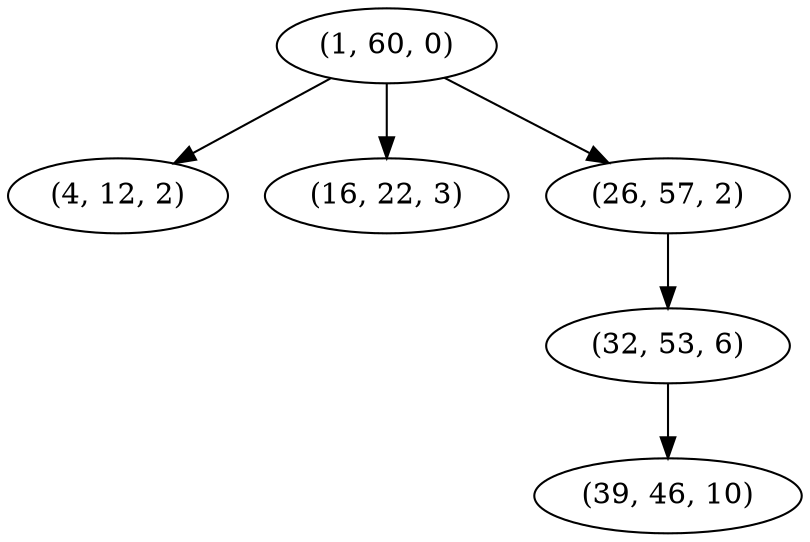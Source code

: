 digraph tree {
    "(1, 60, 0)";
    "(4, 12, 2)";
    "(16, 22, 3)";
    "(26, 57, 2)";
    "(32, 53, 6)";
    "(39, 46, 10)";
    "(1, 60, 0)" -> "(4, 12, 2)";
    "(1, 60, 0)" -> "(16, 22, 3)";
    "(1, 60, 0)" -> "(26, 57, 2)";
    "(26, 57, 2)" -> "(32, 53, 6)";
    "(32, 53, 6)" -> "(39, 46, 10)";
}
